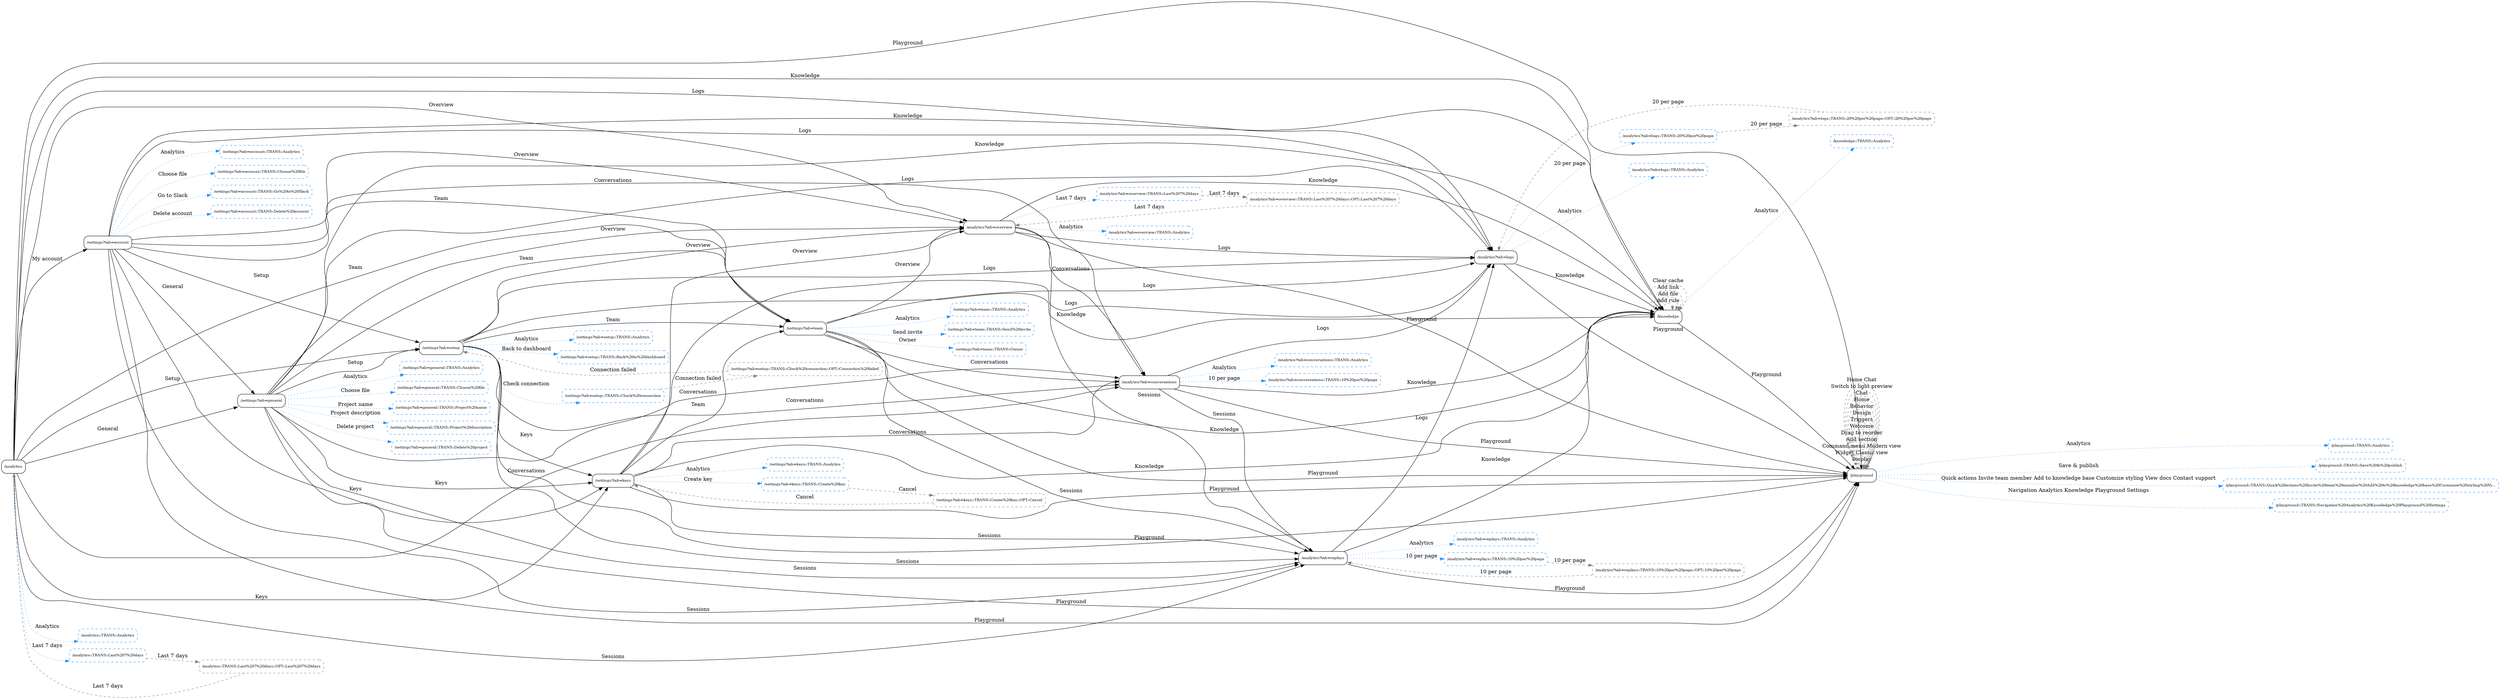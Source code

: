 digraph G {
  rankdir=LR;
  node [shape=box, style=rounded, fontsize=10];
  "https://app.pointer.ai/analytics" [label="/analytics", tooltip="https://app.pointer.ai/analytics", color="black", style="rounded"];
  "https://app.pointer.ai/settings?tab=account" [label="/settings?tab=account", tooltip="https://app.pointer.ai/settings?tab=account", color="black", style="rounded"];
  "https://app.pointer.ai/settings?tab=general" [label="/settings?tab=general", tooltip="https://app.pointer.ai/settings?tab=general", color="black", style="rounded"];
  "https://app.pointer.ai/settings?tab=setup" [label="/settings?tab=setup", tooltip="https://app.pointer.ai/settings?tab=setup", color="black", style="rounded"];
  "https://app.pointer.ai/settings?tab=keys" [label="/settings?tab=keys", tooltip="https://app.pointer.ai/settings?tab=keys", color="black", style="rounded"];
  "https://app.pointer.ai/settings?tab=team" [label="/settings?tab=team", tooltip="https://app.pointer.ai/settings?tab=team", color="black", style="rounded"];
  "https://app.pointer.ai/analytics?tab=overview" [label="/analytics?tab=overview", tooltip="https://app.pointer.ai/analytics?tab=overview", color="black", style="rounded"];
  "https://app.pointer.ai/analytics?tab=conversations" [label="/analytics?tab=conversations", tooltip="https://app.pointer.ai/analytics?tab=conversations", color="black", style="rounded"];
  "https://app.pointer.ai/analytics?tab=replays" [label="/analytics?tab=replays", tooltip="https://app.pointer.ai/analytics?tab=replays", color="black", style="rounded"];
  "https://app.pointer.ai/analytics?tab=logs" [label="/analytics?tab=logs", tooltip="https://app.pointer.ai/analytics?tab=logs", color="black", style="rounded"];
  "https://app.pointer.ai/knowledge" [label="/knowledge", tooltip="https://app.pointer.ai/knowledge", color="black", style="rounded"];
  "https://app.pointer.ai/playground" [label="/playground", tooltip="https://app.pointer.ai/playground", color="black", style="rounded"];
  "https://app.pointer.ai/analytics::TRANS::Analytics" [label="/analytics::TRANS::Analytics", tooltip="https://app.pointer.ai/analytics::TRANS::Analytics", color="dodgerblue", style="dashed,rounded"];
  "https://app.pointer.ai/analytics::TRANS::Last 7 days" [label="/analytics::TRANS::Last%207%20days", tooltip="https://app.pointer.ai/analytics::TRANS::Last 7 days", color="dodgerblue", style="dashed,rounded"];
  "https://app.pointer.ai/analytics::TRANS::Last 7 days::OPT::Last 7 days" [label="/analytics::TRANS::Last%207%20days::OPT::Last%207%20days", tooltip="https://app.pointer.ai/analytics::TRANS::Last 7 days::OPT::Last 7 days", color="gray50", style="dashed,rounded", fillcolor="whitesmoke"];
  "https://app.pointer.ai/settings?tab=account::TRANS::Analytics" [label="/settings?tab=account::TRANS::Analytics", tooltip="https://app.pointer.ai/settings?tab=account::TRANS::Analytics", color="dodgerblue", style="dashed,rounded"];
  "https://app.pointer.ai/settings?tab=account::TRANS::Choose file" [label="/settings?tab=account::TRANS::Choose%20file", tooltip="https://app.pointer.ai/settings?tab=account::TRANS::Choose file", color="dodgerblue", style="dashed,rounded"];
  "https://app.pointer.ai/settings?tab=account::TRANS::Go to Slack" [label="/settings?tab=account::TRANS::Go%20to%20Slack", tooltip="https://app.pointer.ai/settings?tab=account::TRANS::Go to Slack", color="dodgerblue", style="dashed,rounded"];
  "https://app.pointer.ai/settings?tab=account::TRANS::Delete account" [label="/settings?tab=account::TRANS::Delete%20account", tooltip="https://app.pointer.ai/settings?tab=account::TRANS::Delete account", color="dodgerblue", style="dashed,rounded"];
  "https://app.pointer.ai/settings?tab=general::TRANS::Analytics" [label="/settings?tab=general::TRANS::Analytics", tooltip="https://app.pointer.ai/settings?tab=general::TRANS::Analytics", color="dodgerblue", style="dashed,rounded"];
  "https://app.pointer.ai/settings?tab=general::TRANS::Choose file" [label="/settings?tab=general::TRANS::Choose%20file", tooltip="https://app.pointer.ai/settings?tab=general::TRANS::Choose file", color="dodgerblue", style="dashed,rounded"];
  "https://app.pointer.ai/settings?tab=general::TRANS::Project name" [label="/settings?tab=general::TRANS::Project%20name", tooltip="https://app.pointer.ai/settings?tab=general::TRANS::Project name", color="dodgerblue", style="dashed,rounded"];
  "https://app.pointer.ai/settings?tab=general::TRANS::Project description" [label="/settings?tab=general::TRANS::Project%20description", tooltip="https://app.pointer.ai/settings?tab=general::TRANS::Project description", color="dodgerblue", style="dashed,rounded"];
  "https://app.pointer.ai/settings?tab=general::TRANS::Delete project" [label="/settings?tab=general::TRANS::Delete%20project", tooltip="https://app.pointer.ai/settings?tab=general::TRANS::Delete project", color="dodgerblue", style="dashed,rounded"];
  "https://app.pointer.ai/settings?tab=setup::TRANS::Analytics" [label="/settings?tab=setup::TRANS::Analytics", tooltip="https://app.pointer.ai/settings?tab=setup::TRANS::Analytics", color="dodgerblue", style="dashed,rounded"];
  "https://app.pointer.ai/settings?tab=setup::TRANS::Check connection" [label="/settings?tab=setup::TRANS::Check%20connection", tooltip="https://app.pointer.ai/settings?tab=setup::TRANS::Check connection", color="dodgerblue", style="dashed,rounded"];
  "https://app.pointer.ai/settings?tab=setup::TRANS::Check connection::OPT::Connection failed" [label="/settings?tab=setup::TRANS::Check%20connection::OPT::Connection%20failed", tooltip="https://app.pointer.ai/settings?tab=setup::TRANS::Check connection::OPT::Connection failed", color="gray50", style="dashed,rounded", fillcolor="whitesmoke"];
  "https://app.pointer.ai/settings?tab=setup::TRANS::Back to dashboard" [label="/settings?tab=setup::TRANS::Back%20to%20dashboard", tooltip="https://app.pointer.ai/settings?tab=setup::TRANS::Back to dashboard", color="dodgerblue", style="dashed,rounded"];
  "https://app.pointer.ai/settings?tab=keys::TRANS::Analytics" [label="/settings?tab=keys::TRANS::Analytics", tooltip="https://app.pointer.ai/settings?tab=keys::TRANS::Analytics", color="dodgerblue", style="dashed,rounded"];
  "https://app.pointer.ai/settings?tab=keys::TRANS::Create key" [label="/settings?tab=keys::TRANS::Create%20key", tooltip="https://app.pointer.ai/settings?tab=keys::TRANS::Create key", color="dodgerblue", style="dashed,rounded"];
  "https://app.pointer.ai/settings?tab=keys::TRANS::Create key::OPT::Cancel" [label="/settings?tab=keys::TRANS::Create%20key::OPT::Cancel", tooltip="https://app.pointer.ai/settings?tab=keys::TRANS::Create key::OPT::Cancel", color="gray50", style="dashed,rounded", fillcolor="whitesmoke"];
  "https://app.pointer.ai/settings?tab=team::TRANS::Analytics" [label="/settings?tab=team::TRANS::Analytics", tooltip="https://app.pointer.ai/settings?tab=team::TRANS::Analytics", color="dodgerblue", style="dashed,rounded"];
  "https://app.pointer.ai/settings?tab=team::TRANS::Send invite" [label="/settings?tab=team::TRANS::Send%20invite", tooltip="https://app.pointer.ai/settings?tab=team::TRANS::Send invite", color="dodgerblue", style="dashed,rounded"];
  "https://app.pointer.ai/settings?tab=team::TRANS::Owner" [label="/settings?tab=team::TRANS::Owner", tooltip="https://app.pointer.ai/settings?tab=team::TRANS::Owner", color="dodgerblue", style="dashed,rounded"];
  "https://app.pointer.ai/analytics?tab=overview::TRANS::Analytics" [label="/analytics?tab=overview::TRANS::Analytics", tooltip="https://app.pointer.ai/analytics?tab=overview::TRANS::Analytics", color="dodgerblue", style="dashed,rounded"];
  "https://app.pointer.ai/analytics?tab=overview::TRANS::Last 7 days" [label="/analytics?tab=overview::TRANS::Last%207%20days", tooltip="https://app.pointer.ai/analytics?tab=overview::TRANS::Last 7 days", color="dodgerblue", style="dashed,rounded"];
  "https://app.pointer.ai/analytics?tab=overview::TRANS::Last 7 days::OPT::Last 7 days" [label="/analytics?tab=overview::TRANS::Last%207%20days::OPT::Last%207%20days", tooltip="https://app.pointer.ai/analytics?tab=overview::TRANS::Last 7 days::OPT::Last 7 days", color="gray50", style="dashed,rounded", fillcolor="whitesmoke"];
  "https://app.pointer.ai/analytics?tab=conversations::TRANS::Analytics" [label="/analytics?tab=conversations::TRANS::Analytics", tooltip="https://app.pointer.ai/analytics?tab=conversations::TRANS::Analytics", color="dodgerblue", style="dashed,rounded"];
  "https://app.pointer.ai/analytics?tab=conversations::TRANS::10 per page" [label="/analytics?tab=conversations::TRANS::10%20per%20page", tooltip="https://app.pointer.ai/analytics?tab=conversations::TRANS::10 per page", color="dodgerblue", style="dashed,rounded"];
  "https://app.pointer.ai/analytics?tab=replays::TRANS::Analytics" [label="/analytics?tab=replays::TRANS::Analytics", tooltip="https://app.pointer.ai/analytics?tab=replays::TRANS::Analytics", color="dodgerblue", style="dashed,rounded"];
  "https://app.pointer.ai/analytics?tab=replays::TRANS::10 per page" [label="/analytics?tab=replays::TRANS::10%20per%20page", tooltip="https://app.pointer.ai/analytics?tab=replays::TRANS::10 per page", color="dodgerblue", style="dashed,rounded"];
  "https://app.pointer.ai/analytics?tab=replays::TRANS::10 per page::OPT::10 per page" [label="/analytics?tab=replays::TRANS::10%20per%20page::OPT::10%20per%20page", tooltip="https://app.pointer.ai/analytics?tab=replays::TRANS::10 per page::OPT::10 per page", color="gray50", style="dashed,rounded", fillcolor="whitesmoke"];
  "https://app.pointer.ai/analytics?tab=logs::TRANS::Analytics" [label="/analytics?tab=logs::TRANS::Analytics", tooltip="https://app.pointer.ai/analytics?tab=logs::TRANS::Analytics", color="dodgerblue", style="dashed,rounded"];
  "https://app.pointer.ai/analytics?tab=logs::TRANS::20 per page" [label="/analytics?tab=logs::TRANS::20%20per%20page", tooltip="https://app.pointer.ai/analytics?tab=logs::TRANS::20 per page", color="dodgerblue", style="dashed,rounded"];
  "https://app.pointer.ai/analytics?tab=logs::TRANS::20 per page::OPT::20 per page" [label="/analytics?tab=logs::TRANS::20%20per%20page::OPT::20%20per%20page", tooltip="https://app.pointer.ai/analytics?tab=logs::TRANS::20 per page::OPT::20 per page", color="gray50", style="dashed,rounded", fillcolor="whitesmoke"];
  "https://app.pointer.ai/knowledge::TRANS::Analytics" [label="/knowledge::TRANS::Analytics", tooltip="https://app.pointer.ai/knowledge::TRANS::Analytics", color="dodgerblue", style="dashed,rounded"];
  "https://app.pointer.ai/playground::TRANS::Analytics" [label="/playground::TRANS::Analytics", tooltip="https://app.pointer.ai/playground::TRANS::Analytics", color="dodgerblue", style="dashed,rounded"];
  "https://app.pointer.ai/playground::TRANS::Save & publish" [label="/playground::TRANS::Save%20&%20publish", tooltip="https://app.pointer.ai/playground::TRANS::Save & publish", color="dodgerblue", style="dashed,rounded"];
  "https://app.pointer.ai/playground::TRANS::Quick actions Invite team member Add to knowledge base Customize styling View docs Contact support" [label="/playground::TRANS::Quick%20actions%20Invite%20team%20member%20Add%20to%20knowledge%20base%20Customize%20styling%20Vi…", tooltip="https://app.pointer.ai/playground::TRANS::Quick actions Invite team member Add to knowledge base Customize styling View docs Contact support", color="dodgerblue", style="dashed,rounded"];
  "https://app.pointer.ai/playground::TRANS::Navigation Analytics Knowledge Playground Settings" [label="/playground::TRANS::Navigation%20Analytics%20Knowledge%20Playground%20Settings", tooltip="https://app.pointer.ai/playground::TRANS::Navigation Analytics Knowledge Playground Settings", color="dodgerblue", style="dashed,rounded"];
  "https://app.pointer.ai/analytics" -> "https://app.pointer.ai/settings?tab=account" [label="My account"];
  "https://app.pointer.ai/analytics" -> "https://app.pointer.ai/settings?tab=general" [label="General"];
  "https://app.pointer.ai/analytics" -> "https://app.pointer.ai/settings?tab=setup" [label="Setup"];
  "https://app.pointer.ai/analytics" -> "https://app.pointer.ai/settings?tab=keys" [label="Keys"];
  "https://app.pointer.ai/analytics" -> "https://app.pointer.ai/settings?tab=team" [label="Team"];
  "https://app.pointer.ai/analytics" -> "https://app.pointer.ai/analytics?tab=overview" [label="Overview"];
  "https://app.pointer.ai/analytics" -> "https://app.pointer.ai/analytics?tab=conversations" [label="Conversations"];
  "https://app.pointer.ai/analytics" -> "https://app.pointer.ai/analytics?tab=replays" [label="Sessions"];
  "https://app.pointer.ai/analytics" -> "https://app.pointer.ai/analytics?tab=logs" [label="Logs"];
  "https://app.pointer.ai/analytics" -> "https://app.pointer.ai/knowledge" [label="Knowledge"];
  "https://app.pointer.ai/analytics" -> "https://app.pointer.ai/playground" [label="Playground"];
  "https://app.pointer.ai/settings?tab=account" -> "https://app.pointer.ai/settings?tab=general" [label="General"];
  "https://app.pointer.ai/settings?tab=account" -> "https://app.pointer.ai/settings?tab=setup" [label="Setup"];
  "https://app.pointer.ai/settings?tab=account" -> "https://app.pointer.ai/settings?tab=keys" [label="Keys"];
  "https://app.pointer.ai/settings?tab=account" -> "https://app.pointer.ai/settings?tab=team" [label="Team"];
  "https://app.pointer.ai/settings?tab=account" -> "https://app.pointer.ai/analytics?tab=overview" [label="Overview"];
  "https://app.pointer.ai/settings?tab=account" -> "https://app.pointer.ai/analytics?tab=conversations" [label="Conversations"];
  "https://app.pointer.ai/settings?tab=account" -> "https://app.pointer.ai/analytics?tab=replays" [label="Sessions"];
  "https://app.pointer.ai/settings?tab=account" -> "https://app.pointer.ai/analytics?tab=logs" [label="Logs"];
  "https://app.pointer.ai/settings?tab=account" -> "https://app.pointer.ai/knowledge" [label="Knowledge"];
  "https://app.pointer.ai/settings?tab=account" -> "https://app.pointer.ai/playground" [label="Playground"];
  "https://app.pointer.ai/settings?tab=general" -> "https://app.pointer.ai/settings?tab=setup" [label="Setup"];
  "https://app.pointer.ai/settings?tab=general" -> "https://app.pointer.ai/settings?tab=keys" [label="Keys"];
  "https://app.pointer.ai/settings?tab=general" -> "https://app.pointer.ai/settings?tab=team" [label="Team"];
  "https://app.pointer.ai/settings?tab=general" -> "https://app.pointer.ai/analytics?tab=overview" [label="Overview"];
  "https://app.pointer.ai/settings?tab=general" -> "https://app.pointer.ai/analytics?tab=conversations" [label="Conversations"];
  "https://app.pointer.ai/settings?tab=general" -> "https://app.pointer.ai/analytics?tab=replays" [label="Sessions"];
  "https://app.pointer.ai/settings?tab=general" -> "https://app.pointer.ai/analytics?tab=logs" [label="Logs"];
  "https://app.pointer.ai/settings?tab=general" -> "https://app.pointer.ai/knowledge" [label="Knowledge"];
  "https://app.pointer.ai/settings?tab=general" -> "https://app.pointer.ai/playground" [label="Playground"];
  "https://app.pointer.ai/settings?tab=setup" -> "https://app.pointer.ai/settings?tab=keys" [label="Keys"];
  "https://app.pointer.ai/settings?tab=setup" -> "https://app.pointer.ai/settings?tab=team" [label="Team"];
  "https://app.pointer.ai/settings?tab=setup" -> "https://app.pointer.ai/analytics?tab=overview" [label="Overview"];
  "https://app.pointer.ai/settings?tab=setup" -> "https://app.pointer.ai/analytics?tab=conversations" [label="Conversations"];
  "https://app.pointer.ai/settings?tab=setup" -> "https://app.pointer.ai/analytics?tab=replays" [label="Sessions"];
  "https://app.pointer.ai/settings?tab=setup" -> "https://app.pointer.ai/analytics?tab=logs" [label="Logs"];
  "https://app.pointer.ai/settings?tab=setup" -> "https://app.pointer.ai/knowledge" [label="Knowledge"];
  "https://app.pointer.ai/settings?tab=setup" -> "https://app.pointer.ai/playground" [label="Playground"];
  "https://app.pointer.ai/settings?tab=keys" -> "https://app.pointer.ai/settings?tab=team" [label="Team"];
  "https://app.pointer.ai/settings?tab=keys" -> "https://app.pointer.ai/analytics?tab=overview" [label="Overview"];
  "https://app.pointer.ai/settings?tab=keys" -> "https://app.pointer.ai/analytics?tab=conversations" [label="Conversations"];
  "https://app.pointer.ai/settings?tab=keys" -> "https://app.pointer.ai/analytics?tab=replays" [label="Sessions"];
  "https://app.pointer.ai/settings?tab=keys" -> "https://app.pointer.ai/analytics?tab=logs" [label="Logs"];
  "https://app.pointer.ai/settings?tab=keys" -> "https://app.pointer.ai/knowledge" [label="Knowledge"];
  "https://app.pointer.ai/settings?tab=keys" -> "https://app.pointer.ai/playground" [label="Playground"];
  "https://app.pointer.ai/settings?tab=team" -> "https://app.pointer.ai/analytics?tab=overview" [label="Overview"];
  "https://app.pointer.ai/settings?tab=team" -> "https://app.pointer.ai/analytics?tab=conversations" [label="Conversations"];
  "https://app.pointer.ai/settings?tab=team" -> "https://app.pointer.ai/analytics?tab=replays" [label="Sessions"];
  "https://app.pointer.ai/settings?tab=team" -> "https://app.pointer.ai/analytics?tab=logs" [label="Logs"];
  "https://app.pointer.ai/settings?tab=team" -> "https://app.pointer.ai/knowledge" [label="Knowledge"];
  "https://app.pointer.ai/settings?tab=team" -> "https://app.pointer.ai/playground" [label="Playground"];
  "https://app.pointer.ai/analytics?tab=overview" -> "https://app.pointer.ai/analytics?tab=conversations" [label="Conversations"];
  "https://app.pointer.ai/analytics?tab=overview" -> "https://app.pointer.ai/analytics?tab=replays" [label="Sessions"];
  "https://app.pointer.ai/analytics?tab=overview" -> "https://app.pointer.ai/analytics?tab=logs" [label="Logs"];
  "https://app.pointer.ai/analytics?tab=overview" -> "https://app.pointer.ai/knowledge" [label="Knowledge"];
  "https://app.pointer.ai/analytics?tab=overview" -> "https://app.pointer.ai/playground" [label="Playground"];
  "https://app.pointer.ai/analytics?tab=conversations" -> "https://app.pointer.ai/analytics?tab=replays" [label="Sessions"];
  "https://app.pointer.ai/analytics?tab=conversations" -> "https://app.pointer.ai/analytics?tab=logs" [label="Logs"];
  "https://app.pointer.ai/analytics?tab=conversations" -> "https://app.pointer.ai/knowledge" [label="Knowledge"];
  "https://app.pointer.ai/analytics?tab=conversations" -> "https://app.pointer.ai/playground" [label="Playground"];
  "https://app.pointer.ai/analytics?tab=replays" -> "https://app.pointer.ai/analytics?tab=logs" [label="Logs"];
  "https://app.pointer.ai/analytics?tab=replays" -> "https://app.pointer.ai/knowledge" [label="Knowledge"];
  "https://app.pointer.ai/analytics?tab=replays" -> "https://app.pointer.ai/playground" [label="Playground"];
  "https://app.pointer.ai/analytics?tab=logs" -> "https://app.pointer.ai/knowledge" [label="Knowledge"];
  "https://app.pointer.ai/analytics?tab=logs" -> "https://app.pointer.ai/playground" [label="Playground"];
  "https://app.pointer.ai/knowledge" -> "https://app.pointer.ai/playground" [label="Playground"];
  "https://app.pointer.ai/analytics::TRANS::Last 7 days" -> "https://app.pointer.ai/analytics::TRANS::Last 7 days::OPT::Last 7 days" [style=dashed, color=gray50, label="Last 7 days"];
  "https://app.pointer.ai/analytics::TRANS::Last 7 days::OPT::Last 7 days" -> "https://app.pointer.ai/analytics" [style=dashed, color=gray50, label="Last 7 days"];
  "https://app.pointer.ai/analytics" -> "https://app.pointer.ai/analytics::TRANS::Analytics" [style=dotted, color=dodgerblue, label="Analytics"];
  "https://app.pointer.ai/analytics" -> "https://app.pointer.ai/analytics::TRANS::Last 7 days" [style=dotted, color=dodgerblue, label="Last 7 days"];
  "https://app.pointer.ai/settings?tab=account" -> "https://app.pointer.ai/settings?tab=account::TRANS::Analytics" [style=dotted, color=dodgerblue, label="Analytics"];
  "https://app.pointer.ai/settings?tab=account" -> "https://app.pointer.ai/settings?tab=account::TRANS::Choose file" [style=dotted, color=dodgerblue, label="Choose file"];
  "https://app.pointer.ai/settings?tab=account" -> "https://app.pointer.ai/settings?tab=account::TRANS::Go to Slack" [style=dotted, color=dodgerblue, label="Go to Slack"];
  "https://app.pointer.ai/settings?tab=account" -> "https://app.pointer.ai/settings?tab=account::TRANS::Delete account" [style=dotted, color=dodgerblue, label="Delete account"];
  "https://app.pointer.ai/settings?tab=general" -> "https://app.pointer.ai/settings?tab=general::TRANS::Analytics" [style=dotted, color=dodgerblue, label="Analytics"];
  "https://app.pointer.ai/settings?tab=general" -> "https://app.pointer.ai/settings?tab=general::TRANS::Choose file" [style=dotted, color=dodgerblue, label="Choose file"];
  "https://app.pointer.ai/settings?tab=general" -> "https://app.pointer.ai/settings?tab=general::TRANS::Project name" [style=dotted, color=dodgerblue, label="Project name"];
  "https://app.pointer.ai/settings?tab=general" -> "https://app.pointer.ai/settings?tab=general::TRANS::Project description" [style=dotted, color=dodgerblue, label="Project description"];
  "https://app.pointer.ai/settings?tab=general" -> "https://app.pointer.ai/settings?tab=general::TRANS::Delete project" [style=dotted, color=dodgerblue, label="Delete project"];
  "https://app.pointer.ai/settings?tab=setup::TRANS::Check connection" -> "https://app.pointer.ai/settings?tab=setup::TRANS::Check connection::OPT::Connection failed" [style=dashed, color=gray50, label="Connection failed"];
  "https://app.pointer.ai/settings?tab=setup::TRANS::Check connection::OPT::Connection failed" -> "https://app.pointer.ai/settings?tab=setup" [style=dashed, color=gray50, label="Connection failed"];
  "https://app.pointer.ai/settings?tab=setup" -> "https://app.pointer.ai/settings?tab=setup::TRANS::Analytics" [style=dotted, color=dodgerblue, label="Analytics"];
  "https://app.pointer.ai/settings?tab=setup" -> "https://app.pointer.ai/settings?tab=setup::TRANS::Check connection" [style=dotted, color=dodgerblue, label="Check connection"];
  "https://app.pointer.ai/settings?tab=setup" -> "https://app.pointer.ai/settings?tab=setup::TRANS::Back to dashboard" [style=dotted, color=dodgerblue, label="Back to dashboard"];
  "https://app.pointer.ai/settings?tab=keys::TRANS::Create key" -> "https://app.pointer.ai/settings?tab=keys::TRANS::Create key::OPT::Cancel" [style=dashed, color=gray50, label="Cancel"];
  "https://app.pointer.ai/settings?tab=keys::TRANS::Create key::OPT::Cancel" -> "https://app.pointer.ai/settings?tab=keys" [style=dashed, color=gray50, label="Cancel"];
  "https://app.pointer.ai/settings?tab=keys" -> "https://app.pointer.ai/settings?tab=keys::TRANS::Analytics" [style=dotted, color=dodgerblue, label="Analytics"];
  "https://app.pointer.ai/settings?tab=keys" -> "https://app.pointer.ai/settings?tab=keys::TRANS::Create key" [style=dotted, color=dodgerblue, label="Create key"];
  "https://app.pointer.ai/settings?tab=team" -> "https://app.pointer.ai/settings?tab=team::TRANS::Analytics" [style=dotted, color=dodgerblue, label="Analytics"];
  "https://app.pointer.ai/settings?tab=team" -> "https://app.pointer.ai/settings?tab=team::TRANS::Send invite" [style=dotted, color=dodgerblue, label="Send invite"];
  "https://app.pointer.ai/settings?tab=team" -> "https://app.pointer.ai/settings?tab=team::TRANS::Owner" [style=dotted, color=dodgerblue, label="Owner"];
  "https://app.pointer.ai/analytics?tab=overview::TRANS::Last 7 days" -> "https://app.pointer.ai/analytics?tab=overview::TRANS::Last 7 days::OPT::Last 7 days" [style=dashed, color=gray50, label="Last 7 days"];
  "https://app.pointer.ai/analytics?tab=overview::TRANS::Last 7 days::OPT::Last 7 days" -> "https://app.pointer.ai/analytics?tab=overview" [style=dashed, color=gray50, label="Last 7 days"];
  "https://app.pointer.ai/analytics?tab=overview" -> "https://app.pointer.ai/analytics?tab=overview::TRANS::Analytics" [style=dotted, color=dodgerblue, label="Analytics"];
  "https://app.pointer.ai/analytics?tab=overview" -> "https://app.pointer.ai/analytics?tab=overview::TRANS::Last 7 days" [style=dotted, color=dodgerblue, label="Last 7 days"];
  "https://app.pointer.ai/analytics?tab=conversations" -> "https://app.pointer.ai/analytics?tab=conversations::TRANS::Analytics" [style=dotted, color=dodgerblue, label="Analytics"];
  "https://app.pointer.ai/analytics?tab=conversations" -> "https://app.pointer.ai/analytics?tab=conversations::TRANS::10 per page" [style=dotted, color=dodgerblue, label="10 per page"];
  "https://app.pointer.ai/analytics?tab=replays::TRANS::10 per page" -> "https://app.pointer.ai/analytics?tab=replays::TRANS::10 per page::OPT::10 per page" [style=dashed, color=gray50, label="10 per page"];
  "https://app.pointer.ai/analytics?tab=replays::TRANS::10 per page::OPT::10 per page" -> "https://app.pointer.ai/analytics?tab=replays" [style=dashed, color=gray50, label="10 per page"];
  "https://app.pointer.ai/analytics?tab=replays" -> "https://app.pointer.ai/analytics?tab=replays::TRANS::Analytics" [style=dotted, color=dodgerblue, label="Analytics"];
  "https://app.pointer.ai/analytics?tab=replays" -> "https://app.pointer.ai/analytics?tab=replays::TRANS::10 per page" [style=dotted, color=dodgerblue, label="10 per page"];
  "https://app.pointer.ai/analytics?tab=logs::TRANS::20 per page" -> "https://app.pointer.ai/analytics?tab=logs::TRANS::20 per page::OPT::20 per page" [style=dashed, color=gray50, label="20 per page"];
  "https://app.pointer.ai/analytics?tab=logs::TRANS::20 per page::OPT::20 per page" -> "https://app.pointer.ai/analytics?tab=logs" [style=dashed, color=gray50, label="20 per page"];
  "https://app.pointer.ai/analytics?tab=logs" -> "https://app.pointer.ai/analytics?tab=logs::TRANS::Analytics" [style=dotted, color=dodgerblue, label="Analytics"];
  "https://app.pointer.ai/analytics?tab=logs" -> "https://app.pointer.ai/analytics?tab=logs::TRANS::20 per page" [style=dotted, color=dodgerblue, label="20 per page"];
  "https://app.pointer.ai/knowledge" -> "https://app.pointer.ai/knowledge" [style=dashed, color=gray50, label="Add rule"];
  "https://app.pointer.ai/knowledge" -> "https://app.pointer.ai/knowledge" [style=dashed, color=gray50, label="Add file"];
  "https://app.pointer.ai/knowledge" -> "https://app.pointer.ai/knowledge" [style=dashed, color=gray50, label="Add link"];
  "https://app.pointer.ai/knowledge" -> "https://app.pointer.ai/knowledge" [style=dashed, color=gray50, label="Clear cache"];
  "https://app.pointer.ai/knowledge" -> "https://app.pointer.ai/knowledge::TRANS::Analytics" [style=dotted, color=dodgerblue, label="Analytics"];
  "https://app.pointer.ai/playground" -> "https://app.pointer.ai/playground" [style=dashed, color=gray50, label="Display"];
  "https://app.pointer.ai/playground" -> "https://app.pointer.ai/playground" [style=dashed, color=gray50, label="Widget Classic view"];
  "https://app.pointer.ai/playground" -> "https://app.pointer.ai/playground" [style=dashed, color=gray50, label="Command menu Modern view"];
  "https://app.pointer.ai/playground" -> "https://app.pointer.ai/playground" [style=dashed, color=gray50, label="Add section"];
  "https://app.pointer.ai/playground" -> "https://app.pointer.ai/playground" [style=dashed, color=gray50, label="Drag to reorder"];
  "https://app.pointer.ai/playground" -> "https://app.pointer.ai/playground" [style=dashed, color=gray50, label="Welcome"];
  "https://app.pointer.ai/playground" -> "https://app.pointer.ai/playground" [style=dashed, color=gray50, label="Triggers"];
  "https://app.pointer.ai/playground" -> "https://app.pointer.ai/playground" [style=dashed, color=gray50, label="Design"];
  "https://app.pointer.ai/playground" -> "https://app.pointer.ai/playground" [style=dashed, color=gray50, label="Behavior"];
  "https://app.pointer.ai/playground" -> "https://app.pointer.ai/playground" [style=dashed, color=gray50, label="Home"];
  "https://app.pointer.ai/playground" -> "https://app.pointer.ai/playground" [style=dashed, color=gray50, label="Chat"];
  "https://app.pointer.ai/playground" -> "https://app.pointer.ai/playground" [style=dashed, color=gray50, label="Switch to light preview"];
  "https://app.pointer.ai/playground" -> "https://app.pointer.ai/playground" [style=dashed, color=gray50, label="Home Chat"];
  "https://app.pointer.ai/playground" -> "https://app.pointer.ai/playground::TRANS::Analytics" [style=dotted, color=dodgerblue, label="Analytics"];
  "https://app.pointer.ai/playground" -> "https://app.pointer.ai/playground::TRANS::Save & publish" [style=dotted, color=dodgerblue, label="Save & publish"];
  "https://app.pointer.ai/playground" -> "https://app.pointer.ai/playground::TRANS::Quick actions Invite team member Add to knowledge base Customize styling View docs Contact support" [style=dotted, color=dodgerblue, label="Quick actions Invite team member Add to knowledge base Customize styling View docs Contact support"];
  "https://app.pointer.ai/playground" -> "https://app.pointer.ai/playground::TRANS::Navigation Analytics Knowledge Playground Settings" [style=dotted, color=dodgerblue, label="Navigation Analytics Knowledge Playground Settings"];
}